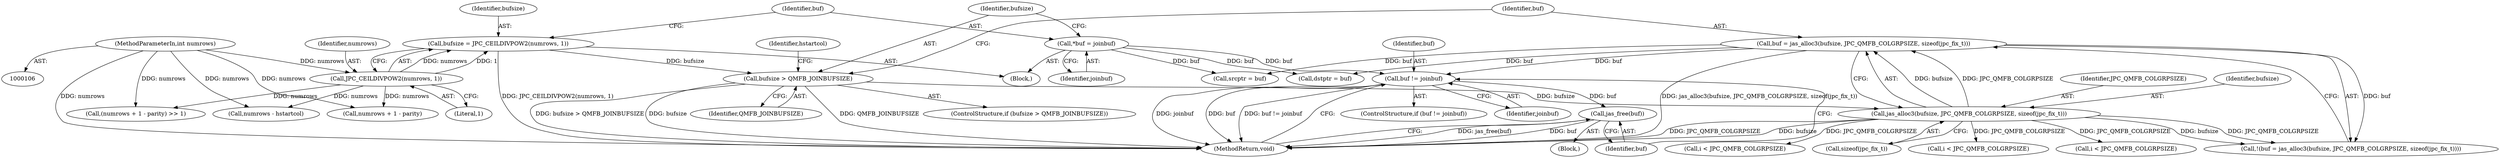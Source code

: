 digraph "0_jasper_4a59cfaf9ab3d48fca4a15c0d2674bf7138e3d1a@pointer" {
"1000320" [label="(Call,buf != joinbuf)"];
"1000120" [label="(Call,*buf = joinbuf)"];
"1000137" [label="(Call,buf = jas_alloc3(bufsize, JPC_QMFB_COLGRPSIZE, sizeof(jpc_fix_t)))"];
"1000139" [label="(Call,jas_alloc3(bufsize, JPC_QMFB_COLGRPSIZE, sizeof(jpc_fix_t)))"];
"1000131" [label="(Call,bufsize > QMFB_JOINBUFSIZE)"];
"1000113" [label="(Call,bufsize = JPC_CEILDIVPOW2(numrows, 1))"];
"1000115" [label="(Call,JPC_CEILDIVPOW2(numrows, 1))"];
"1000108" [label="(MethodParameterIn,int numrows)"];
"1000324" [label="(Call,jas_free(buf))"];
"1000139" [label="(Call,jas_alloc3(bufsize, JPC_QMFB_COLGRPSIZE, sizeof(jpc_fix_t)))"];
"1000325" [label="(Identifier,buf)"];
"1000326" [label="(MethodReturn,void)"];
"1000224" [label="(Call,numrows - hstartcol)"];
"1000243" [label="(Call,i < JPC_QMFB_COLGRPSIZE)"];
"1000321" [label="(Identifier,buf)"];
"1000319" [label="(ControlStructure,if (buf != joinbuf))"];
"1000122" [label="(Identifier,joinbuf)"];
"1000137" [label="(Call,buf = jas_alloc3(bufsize, JPC_QMFB_COLGRPSIZE, sizeof(jpc_fix_t)))"];
"1000130" [label="(ControlStructure,if (bufsize > QMFB_JOINBUFSIZE))"];
"1000111" [label="(Block,)"];
"1000141" [label="(Identifier,JPC_QMFB_COLGRPSIZE)"];
"1000117" [label="(Literal,1)"];
"1000140" [label="(Identifier,bufsize)"];
"1000323" [label="(Block,)"];
"1000113" [label="(Call,bufsize = JPC_CEILDIVPOW2(numrows, 1))"];
"1000120" [label="(Call,*buf = joinbuf)"];
"1000142" [label="(Call,sizeof(jpc_fix_t))"];
"1000164" [label="(Call,dstptr = buf)"];
"1000136" [label="(Call,!(buf = jas_alloc3(bufsize, JPC_QMFB_COLGRPSIZE, sizeof(jpc_fix_t))))"];
"1000138" [label="(Identifier,buf)"];
"1000147" [label="(Identifier,hstartcol)"];
"1000108" [label="(MethodParameterIn,int numrows)"];
"1000148" [label="(Call,(numrows + 1 - parity) >> 1)"];
"1000320" [label="(Call,buf != joinbuf)"];
"1000183" [label="(Call,i < JPC_QMFB_COLGRPSIZE)"];
"1000133" [label="(Identifier,QMFB_JOINBUFSIZE)"];
"1000266" [label="(Call,srcptr = buf)"];
"1000131" [label="(Call,bufsize > QMFB_JOINBUFSIZE)"];
"1000322" [label="(Identifier,joinbuf)"];
"1000149" [label="(Call,numrows + 1 - parity)"];
"1000116" [label="(Identifier,numrows)"];
"1000115" [label="(Call,JPC_CEILDIVPOW2(numrows, 1))"];
"1000132" [label="(Identifier,bufsize)"];
"1000114" [label="(Identifier,bufsize)"];
"1000121" [label="(Identifier,buf)"];
"1000324" [label="(Call,jas_free(buf))"];
"1000296" [label="(Call,i < JPC_QMFB_COLGRPSIZE)"];
"1000320" -> "1000319"  [label="AST: "];
"1000320" -> "1000322"  [label="CFG: "];
"1000321" -> "1000320"  [label="AST: "];
"1000322" -> "1000320"  [label="AST: "];
"1000325" -> "1000320"  [label="CFG: "];
"1000326" -> "1000320"  [label="CFG: "];
"1000320" -> "1000326"  [label="DDG: joinbuf"];
"1000320" -> "1000326"  [label="DDG: buf"];
"1000320" -> "1000326"  [label="DDG: buf != joinbuf"];
"1000120" -> "1000320"  [label="DDG: buf"];
"1000137" -> "1000320"  [label="DDG: buf"];
"1000320" -> "1000324"  [label="DDG: buf"];
"1000120" -> "1000111"  [label="AST: "];
"1000120" -> "1000122"  [label="CFG: "];
"1000121" -> "1000120"  [label="AST: "];
"1000122" -> "1000120"  [label="AST: "];
"1000132" -> "1000120"  [label="CFG: "];
"1000120" -> "1000164"  [label="DDG: buf"];
"1000120" -> "1000266"  [label="DDG: buf"];
"1000137" -> "1000136"  [label="AST: "];
"1000137" -> "1000139"  [label="CFG: "];
"1000138" -> "1000137"  [label="AST: "];
"1000139" -> "1000137"  [label="AST: "];
"1000136" -> "1000137"  [label="CFG: "];
"1000137" -> "1000326"  [label="DDG: jas_alloc3(bufsize, JPC_QMFB_COLGRPSIZE, sizeof(jpc_fix_t))"];
"1000137" -> "1000136"  [label="DDG: buf"];
"1000139" -> "1000137"  [label="DDG: bufsize"];
"1000139" -> "1000137"  [label="DDG: JPC_QMFB_COLGRPSIZE"];
"1000137" -> "1000164"  [label="DDG: buf"];
"1000137" -> "1000266"  [label="DDG: buf"];
"1000139" -> "1000142"  [label="CFG: "];
"1000140" -> "1000139"  [label="AST: "];
"1000141" -> "1000139"  [label="AST: "];
"1000142" -> "1000139"  [label="AST: "];
"1000139" -> "1000326"  [label="DDG: JPC_QMFB_COLGRPSIZE"];
"1000139" -> "1000326"  [label="DDG: bufsize"];
"1000139" -> "1000136"  [label="DDG: bufsize"];
"1000139" -> "1000136"  [label="DDG: JPC_QMFB_COLGRPSIZE"];
"1000131" -> "1000139"  [label="DDG: bufsize"];
"1000139" -> "1000183"  [label="DDG: JPC_QMFB_COLGRPSIZE"];
"1000139" -> "1000243"  [label="DDG: JPC_QMFB_COLGRPSIZE"];
"1000139" -> "1000296"  [label="DDG: JPC_QMFB_COLGRPSIZE"];
"1000131" -> "1000130"  [label="AST: "];
"1000131" -> "1000133"  [label="CFG: "];
"1000132" -> "1000131"  [label="AST: "];
"1000133" -> "1000131"  [label="AST: "];
"1000138" -> "1000131"  [label="CFG: "];
"1000147" -> "1000131"  [label="CFG: "];
"1000131" -> "1000326"  [label="DDG: bufsize"];
"1000131" -> "1000326"  [label="DDG: QMFB_JOINBUFSIZE"];
"1000131" -> "1000326"  [label="DDG: bufsize > QMFB_JOINBUFSIZE"];
"1000113" -> "1000131"  [label="DDG: bufsize"];
"1000113" -> "1000111"  [label="AST: "];
"1000113" -> "1000115"  [label="CFG: "];
"1000114" -> "1000113"  [label="AST: "];
"1000115" -> "1000113"  [label="AST: "];
"1000121" -> "1000113"  [label="CFG: "];
"1000113" -> "1000326"  [label="DDG: JPC_CEILDIVPOW2(numrows, 1)"];
"1000115" -> "1000113"  [label="DDG: numrows"];
"1000115" -> "1000113"  [label="DDG: 1"];
"1000115" -> "1000117"  [label="CFG: "];
"1000116" -> "1000115"  [label="AST: "];
"1000117" -> "1000115"  [label="AST: "];
"1000108" -> "1000115"  [label="DDG: numrows"];
"1000115" -> "1000148"  [label="DDG: numrows"];
"1000115" -> "1000149"  [label="DDG: numrows"];
"1000115" -> "1000224"  [label="DDG: numrows"];
"1000108" -> "1000106"  [label="AST: "];
"1000108" -> "1000326"  [label="DDG: numrows"];
"1000108" -> "1000148"  [label="DDG: numrows"];
"1000108" -> "1000149"  [label="DDG: numrows"];
"1000108" -> "1000224"  [label="DDG: numrows"];
"1000324" -> "1000323"  [label="AST: "];
"1000324" -> "1000325"  [label="CFG: "];
"1000325" -> "1000324"  [label="AST: "];
"1000326" -> "1000324"  [label="CFG: "];
"1000324" -> "1000326"  [label="DDG: jas_free(buf)"];
"1000324" -> "1000326"  [label="DDG: buf"];
}
